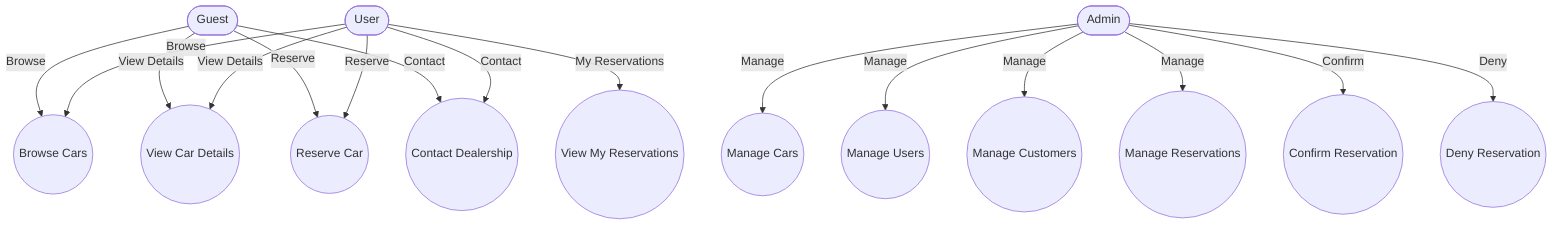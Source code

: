 graph TD
    Guest([Guest])
    User([User])
    Admin([Admin])

    BrowseCars((Browse Cars))
    ViewCarDetails((View Car Details))
    ReserveCar((Reserve Car))
    ContactDealership((Contact Dealership))
    ViewMyReservations((View My Reservations))
    ManageCars((Manage Cars))
    ManageUsers((Manage Users))
    ManageCustomers((Manage Customers))
    ManageReservations((Manage Reservations))
    ConfirmReservation((Confirm Reservation))
    DenyReservation((Deny Reservation))

    Guest -- Browse --> BrowseCars
    Guest -- View Details --> ViewCarDetails
    Guest -- Reserve --> ReserveCar
    Guest -- Contact --> ContactDealership

    User -- Browse --> BrowseCars
    User -- View Details --> ViewCarDetails
    User -- Reserve --> ReserveCar
    User -- My Reservations --> ViewMyReservations
    User -- Contact --> ContactDealership

    Admin -- Manage --> ManageCars
    Admin -- Manage --> ManageUsers
    Admin -- Manage --> ManageCustomers
    Admin -- Manage --> ManageReservations
    Admin -- Confirm --> ConfirmReservation
    Admin -- Deny --> DenyReservation